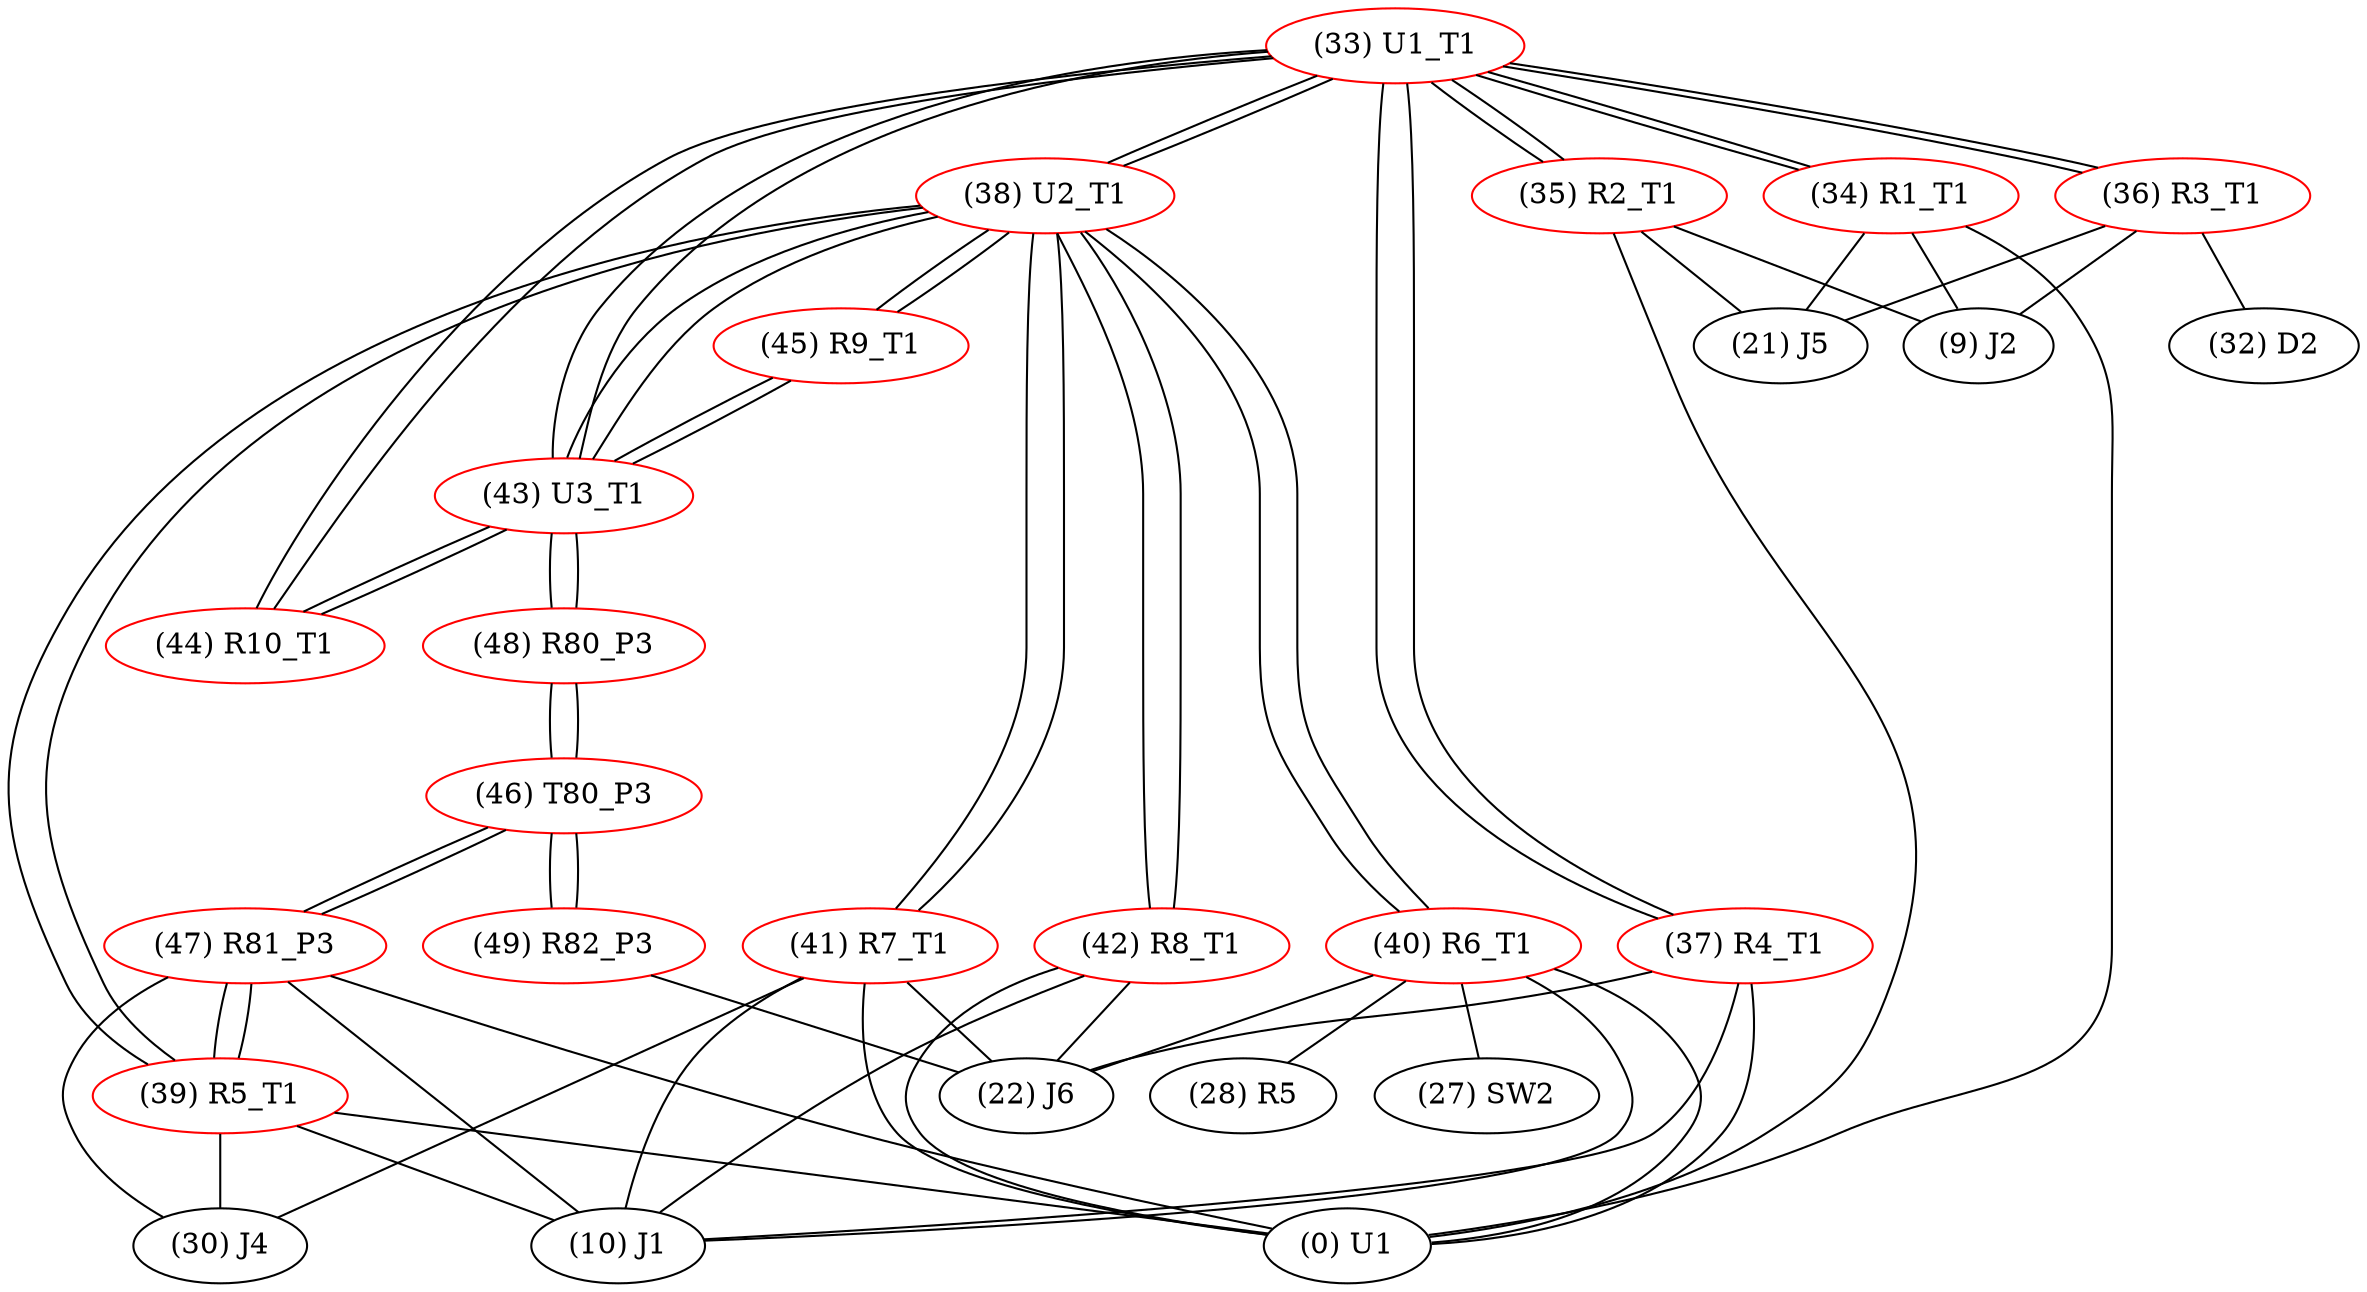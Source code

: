 graph {
	33 [label="(33) U1_T1" color=red]
	38 [label="(38) U2_T1"]
	43 [label="(43) U3_T1"]
	44 [label="(44) R10_T1"]
	37 [label="(37) R4_T1"]
	35 [label="(35) R2_T1"]
	36 [label="(36) R3_T1"]
	34 [label="(34) R1_T1"]
	34 [label="(34) R1_T1" color=red]
	9 [label="(9) J2"]
	21 [label="(21) J5"]
	0 [label="(0) U1"]
	33 [label="(33) U1_T1"]
	35 [label="(35) R2_T1" color=red]
	9 [label="(9) J2"]
	0 [label="(0) U1"]
	21 [label="(21) J5"]
	33 [label="(33) U1_T1"]
	36 [label="(36) R3_T1" color=red]
	9 [label="(9) J2"]
	21 [label="(21) J5"]
	32 [label="(32) D2"]
	33 [label="(33) U1_T1"]
	37 [label="(37) R4_T1" color=red]
	10 [label="(10) J1"]
	22 [label="(22) J6"]
	0 [label="(0) U1"]
	33 [label="(33) U1_T1"]
	38 [label="(38) U2_T1" color=red]
	41 [label="(41) R7_T1"]
	42 [label="(42) R8_T1"]
	39 [label="(39) R5_T1"]
	40 [label="(40) R6_T1"]
	43 [label="(43) U3_T1"]
	33 [label="(33) U1_T1"]
	45 [label="(45) R9_T1"]
	39 [label="(39) R5_T1" color=red]
	47 [label="(47) R81_P3"]
	30 [label="(30) J4"]
	10 [label="(10) J1"]
	0 [label="(0) U1"]
	38 [label="(38) U2_T1"]
	40 [label="(40) R6_T1" color=red]
	10 [label="(10) J1"]
	28 [label="(28) R5"]
	0 [label="(0) U1"]
	22 [label="(22) J6"]
	27 [label="(27) SW2"]
	38 [label="(38) U2_T1"]
	41 [label="(41) R7_T1" color=red]
	0 [label="(0) U1"]
	22 [label="(22) J6"]
	30 [label="(30) J4"]
	10 [label="(10) J1"]
	38 [label="(38) U2_T1"]
	42 [label="(42) R8_T1" color=red]
	0 [label="(0) U1"]
	22 [label="(22) J6"]
	10 [label="(10) J1"]
	38 [label="(38) U2_T1"]
	43 [label="(43) U3_T1" color=red]
	38 [label="(38) U2_T1"]
	33 [label="(33) U1_T1"]
	45 [label="(45) R9_T1"]
	44 [label="(44) R10_T1"]
	48 [label="(48) R80_P3"]
	44 [label="(44) R10_T1" color=red]
	43 [label="(43) U3_T1"]
	33 [label="(33) U1_T1"]
	45 [label="(45) R9_T1" color=red]
	38 [label="(38) U2_T1"]
	43 [label="(43) U3_T1"]
	46 [label="(46) T80_P3" color=red]
	47 [label="(47) R81_P3"]
	49 [label="(49) R82_P3"]
	48 [label="(48) R80_P3"]
	47 [label="(47) R81_P3" color=red]
	30 [label="(30) J4"]
	10 [label="(10) J1"]
	0 [label="(0) U1"]
	39 [label="(39) R5_T1"]
	46 [label="(46) T80_P3"]
	48 [label="(48) R80_P3" color=red]
	43 [label="(43) U3_T1"]
	46 [label="(46) T80_P3"]
	49 [label="(49) R82_P3" color=red]
	22 [label="(22) J6"]
	46 [label="(46) T80_P3"]
	33 -- 38
	33 -- 43
	33 -- 44
	33 -- 37
	33 -- 35
	33 -- 36
	33 -- 34
	34 -- 9
	34 -- 21
	34 -- 0
	34 -- 33
	35 -- 9
	35 -- 0
	35 -- 21
	35 -- 33
	36 -- 9
	36 -- 21
	36 -- 32
	36 -- 33
	37 -- 10
	37 -- 22
	37 -- 0
	37 -- 33
	38 -- 41
	38 -- 42
	38 -- 39
	38 -- 40
	38 -- 43
	38 -- 33
	38 -- 45
	39 -- 47
	39 -- 30
	39 -- 10
	39 -- 0
	39 -- 38
	40 -- 10
	40 -- 28
	40 -- 0
	40 -- 22
	40 -- 27
	40 -- 38
	41 -- 0
	41 -- 22
	41 -- 30
	41 -- 10
	41 -- 38
	42 -- 0
	42 -- 22
	42 -- 10
	42 -- 38
	43 -- 38
	43 -- 33
	43 -- 45
	43 -- 44
	43 -- 48
	44 -- 43
	44 -- 33
	45 -- 38
	45 -- 43
	46 -- 47
	46 -- 49
	46 -- 48
	47 -- 30
	47 -- 10
	47 -- 0
	47 -- 39
	47 -- 46
	48 -- 43
	48 -- 46
	49 -- 22
	49 -- 46
}